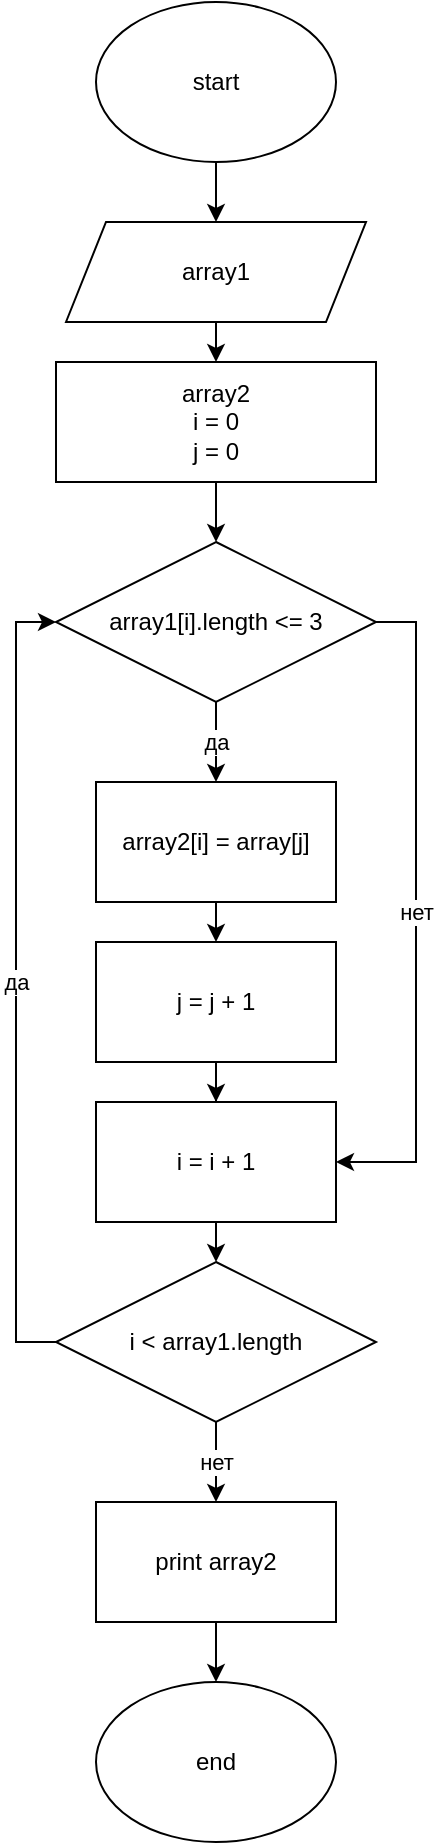 <mxfile version="20.3.0" type="device"><diagram id="8M8f2YnbSVdHcHtGt8gO" name="Страница 1"><mxGraphModel dx="638" dy="1059" grid="1" gridSize="10" guides="1" tooltips="1" connect="1" arrows="1" fold="1" page="0" pageScale="1" pageWidth="827" pageHeight="1169" math="0" shadow="0"><root><mxCell id="0"/><mxCell id="1" parent="0"/><mxCell id="OSthwVwsvBIGCEP3YkCG-5" style="edgeStyle=orthogonalEdgeStyle;rounded=0;orthogonalLoop=1;jettySize=auto;html=1;exitX=0.5;exitY=1;exitDx=0;exitDy=0;entryX=0.5;entryY=0;entryDx=0;entryDy=0;" edge="1" parent="1" source="OSthwVwsvBIGCEP3YkCG-2" target="OSthwVwsvBIGCEP3YkCG-3"><mxGeometry relative="1" as="geometry"/></mxCell><mxCell id="OSthwVwsvBIGCEP3YkCG-2" value="array1" style="shape=parallelogram;perimeter=parallelogramPerimeter;whiteSpace=wrap;html=1;fixedSize=1;" vertex="1" parent="1"><mxGeometry x="575" y="20" width="150" height="50" as="geometry"/></mxCell><mxCell id="OSthwVwsvBIGCEP3YkCG-10" style="edgeStyle=orthogonalEdgeStyle;rounded=0;orthogonalLoop=1;jettySize=auto;html=1;exitX=0.5;exitY=1;exitDx=0;exitDy=0;entryX=0.5;entryY=0;entryDx=0;entryDy=0;" edge="1" parent="1" source="OSthwVwsvBIGCEP3YkCG-3" target="OSthwVwsvBIGCEP3YkCG-6"><mxGeometry relative="1" as="geometry"/></mxCell><mxCell id="OSthwVwsvBIGCEP3YkCG-3" value="&lt;span style=&quot;color: rgb(0, 0, 0); font-family: Helvetica; font-size: 12px; font-style: normal; font-variant-ligatures: normal; font-variant-caps: normal; font-weight: 400; letter-spacing: normal; orphans: 2; text-align: center; text-indent: 0px; text-transform: none; widows: 2; word-spacing: 0px; -webkit-text-stroke-width: 0px; background-color: rgb(255, 255, 255); text-decoration-thickness: initial; text-decoration-style: initial; text-decoration-color: initial; float: none; display: inline !important;&quot;&gt;array2&lt;br&gt;&lt;/span&gt;i = 0&lt;br&gt;j = 0" style="rounded=0;whiteSpace=wrap;html=1;" vertex="1" parent="1"><mxGeometry x="570" y="90" width="160" height="60" as="geometry"/></mxCell><mxCell id="OSthwVwsvBIGCEP3YkCG-11" value="да" style="edgeStyle=orthogonalEdgeStyle;rounded=0;orthogonalLoop=1;jettySize=auto;html=1;exitX=0.5;exitY=1;exitDx=0;exitDy=0;entryX=0.5;entryY=0;entryDx=0;entryDy=0;" edge="1" parent="1" source="OSthwVwsvBIGCEP3YkCG-6" target="OSthwVwsvBIGCEP3YkCG-8"><mxGeometry relative="1" as="geometry"/></mxCell><mxCell id="OSthwVwsvBIGCEP3YkCG-32" value="нет" style="edgeStyle=orthogonalEdgeStyle;rounded=0;orthogonalLoop=1;jettySize=auto;html=1;exitX=1;exitY=0.5;exitDx=0;exitDy=0;entryX=1;entryY=0.5;entryDx=0;entryDy=0;" edge="1" parent="1" source="OSthwVwsvBIGCEP3YkCG-6" target="OSthwVwsvBIGCEP3YkCG-13"><mxGeometry relative="1" as="geometry"/></mxCell><mxCell id="OSthwVwsvBIGCEP3YkCG-6" value="array1[i].length &amp;lt;= 3" style="rhombus;whiteSpace=wrap;html=1;" vertex="1" parent="1"><mxGeometry x="570" y="180" width="160" height="80" as="geometry"/></mxCell><mxCell id="OSthwVwsvBIGCEP3YkCG-12" style="edgeStyle=orthogonalEdgeStyle;rounded=0;orthogonalLoop=1;jettySize=auto;html=1;exitX=0.5;exitY=1;exitDx=0;exitDy=0;entryX=0.5;entryY=0;entryDx=0;entryDy=0;" edge="1" parent="1" source="OSthwVwsvBIGCEP3YkCG-8" target="OSthwVwsvBIGCEP3YkCG-9"><mxGeometry relative="1" as="geometry"/></mxCell><mxCell id="OSthwVwsvBIGCEP3YkCG-8" value="array2[i] = array[j]" style="rounded=0;whiteSpace=wrap;html=1;" vertex="1" parent="1"><mxGeometry x="590" y="300" width="120" height="60" as="geometry"/></mxCell><mxCell id="OSthwVwsvBIGCEP3YkCG-25" style="edgeStyle=orthogonalEdgeStyle;rounded=0;orthogonalLoop=1;jettySize=auto;html=1;exitX=0.5;exitY=1;exitDx=0;exitDy=0;" edge="1" parent="1" source="OSthwVwsvBIGCEP3YkCG-9" target="OSthwVwsvBIGCEP3YkCG-13"><mxGeometry relative="1" as="geometry"/></mxCell><mxCell id="OSthwVwsvBIGCEP3YkCG-9" value="j = j + 1" style="rounded=0;whiteSpace=wrap;html=1;" vertex="1" parent="1"><mxGeometry x="590" y="380" width="120" height="60" as="geometry"/></mxCell><mxCell id="OSthwVwsvBIGCEP3YkCG-28" style="edgeStyle=orthogonalEdgeStyle;rounded=0;orthogonalLoop=1;jettySize=auto;html=1;exitX=0.5;exitY=1;exitDx=0;exitDy=0;entryX=0.5;entryY=0;entryDx=0;entryDy=0;" edge="1" parent="1" source="OSthwVwsvBIGCEP3YkCG-13" target="OSthwVwsvBIGCEP3YkCG-17"><mxGeometry relative="1" as="geometry"/></mxCell><mxCell id="OSthwVwsvBIGCEP3YkCG-13" value="i = i + 1" style="rounded=0;whiteSpace=wrap;html=1;" vertex="1" parent="1"><mxGeometry x="590" y="460" width="120" height="60" as="geometry"/></mxCell><mxCell id="OSthwVwsvBIGCEP3YkCG-23" value="да" style="edgeStyle=orthogonalEdgeStyle;rounded=0;orthogonalLoop=1;jettySize=auto;html=1;exitX=0;exitY=0.5;exitDx=0;exitDy=0;entryX=0;entryY=0.5;entryDx=0;entryDy=0;" edge="1" parent="1" source="OSthwVwsvBIGCEP3YkCG-17" target="OSthwVwsvBIGCEP3YkCG-6"><mxGeometry relative="1" as="geometry"><mxPoint x="500" y="280" as="targetPoint"/><Array as="points"><mxPoint x="550" y="580"/><mxPoint x="550" y="220"/></Array></mxGeometry></mxCell><mxCell id="OSthwVwsvBIGCEP3YkCG-29" value="нет" style="edgeStyle=orthogonalEdgeStyle;rounded=0;orthogonalLoop=1;jettySize=auto;html=1;exitX=0.5;exitY=1;exitDx=0;exitDy=0;entryX=0.5;entryY=0;entryDx=0;entryDy=0;" edge="1" parent="1" source="OSthwVwsvBIGCEP3YkCG-17" target="OSthwVwsvBIGCEP3YkCG-20"><mxGeometry relative="1" as="geometry"/></mxCell><mxCell id="OSthwVwsvBIGCEP3YkCG-17" value="i &amp;lt; array1.length" style="rhombus;whiteSpace=wrap;html=1;" vertex="1" parent="1"><mxGeometry x="570" y="540" width="160" height="80" as="geometry"/></mxCell><mxCell id="OSthwVwsvBIGCEP3YkCG-30" style="edgeStyle=orthogonalEdgeStyle;rounded=0;orthogonalLoop=1;jettySize=auto;html=1;exitX=0.5;exitY=1;exitDx=0;exitDy=0;entryX=0.5;entryY=0;entryDx=0;entryDy=0;" edge="1" parent="1" source="OSthwVwsvBIGCEP3YkCG-20" target="OSthwVwsvBIGCEP3YkCG-26"><mxGeometry relative="1" as="geometry"/></mxCell><mxCell id="OSthwVwsvBIGCEP3YkCG-20" value="print array2" style="rounded=0;whiteSpace=wrap;html=1;" vertex="1" parent="1"><mxGeometry x="590" y="660" width="120" height="60" as="geometry"/></mxCell><mxCell id="OSthwVwsvBIGCEP3YkCG-26" value="end" style="ellipse;whiteSpace=wrap;html=1;" vertex="1" parent="1"><mxGeometry x="590" y="750" width="120" height="80" as="geometry"/></mxCell><mxCell id="OSthwVwsvBIGCEP3YkCG-31" style="edgeStyle=orthogonalEdgeStyle;rounded=0;orthogonalLoop=1;jettySize=auto;html=1;exitX=0.5;exitY=1;exitDx=0;exitDy=0;entryX=0.5;entryY=0;entryDx=0;entryDy=0;" edge="1" parent="1" source="OSthwVwsvBIGCEP3YkCG-27" target="OSthwVwsvBIGCEP3YkCG-2"><mxGeometry relative="1" as="geometry"/></mxCell><mxCell id="OSthwVwsvBIGCEP3YkCG-27" value="start" style="ellipse;whiteSpace=wrap;html=1;" vertex="1" parent="1"><mxGeometry x="590" y="-90" width="120" height="80" as="geometry"/></mxCell></root></mxGraphModel></diagram></mxfile>